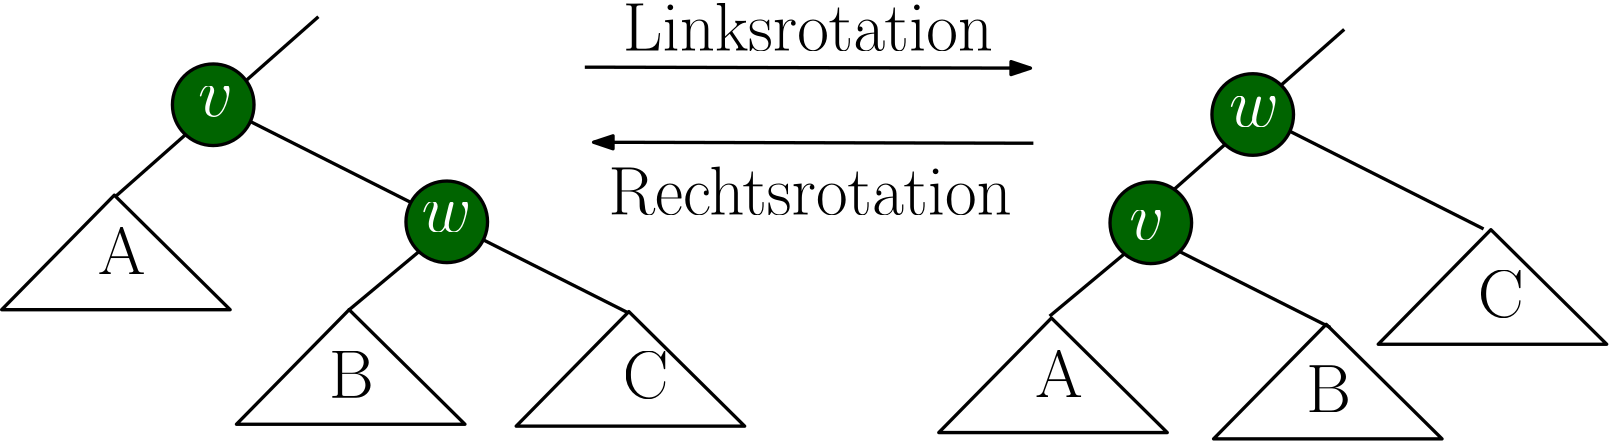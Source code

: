 <?xml version="1.0"?>
<!DOCTYPE ipe SYSTEM "ipe.dtd">
<ipe version="70218" creator="Ipe 7.2.25">
<info created="D:20220620084021" modified="D:20220620114339"/>
<ipestyle name="basic">
<symbol name="arrow/arc(spx)">
<path stroke="sym-stroke" fill="sym-stroke" pen="sym-pen">
0 0 m
-1 0.333 l
-1 -0.333 l
h
</path>
</symbol>
<symbol name="arrow/farc(spx)">
<path stroke="sym-stroke" fill="white" pen="sym-pen">
0 0 m
-1 0.333 l
-1 -0.333 l
h
</path>
</symbol>
<symbol name="arrow/ptarc(spx)">
<path stroke="sym-stroke" fill="sym-stroke" pen="sym-pen">
0 0 m
-1 0.333 l
-0.8 0 l
-1 -0.333 l
h
</path>
</symbol>
<symbol name="arrow/fptarc(spx)">
<path stroke="sym-stroke" fill="white" pen="sym-pen">
0 0 m
-1 0.333 l
-0.8 0 l
-1 -0.333 l
h
</path>
</symbol>
<symbol name="mark/circle(sx)" transformations="translations">
<path fill="sym-stroke">
0.6 0 0 0.6 0 0 e
0.4 0 0 0.4 0 0 e
</path>
</symbol>
<symbol name="mark/disk(sx)" transformations="translations">
<path fill="sym-stroke">
0.6 0 0 0.6 0 0 e
</path>
</symbol>
<symbol name="mark/fdisk(sfx)" transformations="translations">
<group>
<path fill="sym-fill">
0.5 0 0 0.5 0 0 e
</path>
<path fill="sym-stroke" fillrule="eofill">
0.6 0 0 0.6 0 0 e
0.4 0 0 0.4 0 0 e
</path>
</group>
</symbol>
<symbol name="mark/box(sx)" transformations="translations">
<path fill="sym-stroke" fillrule="eofill">
-0.6 -0.6 m
0.6 -0.6 l
0.6 0.6 l
-0.6 0.6 l
h
-0.4 -0.4 m
0.4 -0.4 l
0.4 0.4 l
-0.4 0.4 l
h
</path>
</symbol>
<symbol name="mark/square(sx)" transformations="translations">
<path fill="sym-stroke">
-0.6 -0.6 m
0.6 -0.6 l
0.6 0.6 l
-0.6 0.6 l
h
</path>
</symbol>
<symbol name="mark/fsquare(sfx)" transformations="translations">
<group>
<path fill="sym-fill">
-0.5 -0.5 m
0.5 -0.5 l
0.5 0.5 l
-0.5 0.5 l
h
</path>
<path fill="sym-stroke" fillrule="eofill">
-0.6 -0.6 m
0.6 -0.6 l
0.6 0.6 l
-0.6 0.6 l
h
-0.4 -0.4 m
0.4 -0.4 l
0.4 0.4 l
-0.4 0.4 l
h
</path>
</group>
</symbol>
<symbol name="mark/cross(sx)" transformations="translations">
<group>
<path fill="sym-stroke">
-0.43 -0.57 m
0.57 0.43 l
0.43 0.57 l
-0.57 -0.43 l
h
</path>
<path fill="sym-stroke">
-0.43 0.57 m
0.57 -0.43 l
0.43 -0.57 l
-0.57 0.43 l
h
</path>
</group>
</symbol>
<symbol name="arrow/fnormal(spx)">
<path stroke="sym-stroke" fill="white" pen="sym-pen">
0 0 m
-1 0.333 l
-1 -0.333 l
h
</path>
</symbol>
<symbol name="arrow/pointed(spx)">
<path stroke="sym-stroke" fill="sym-stroke" pen="sym-pen">
0 0 m
-1 0.333 l
-0.8 0 l
-1 -0.333 l
h
</path>
</symbol>
<symbol name="arrow/fpointed(spx)">
<path stroke="sym-stroke" fill="white" pen="sym-pen">
0 0 m
-1 0.333 l
-0.8 0 l
-1 -0.333 l
h
</path>
</symbol>
<symbol name="arrow/linear(spx)">
<path stroke="sym-stroke" pen="sym-pen">
-1 0.333 m
0 0 l
-1 -0.333 l
</path>
</symbol>
<symbol name="arrow/fdouble(spx)">
<path stroke="sym-stroke" fill="white" pen="sym-pen">
0 0 m
-1 0.333 l
-1 -0.333 l
h
-1 0 m
-2 0.333 l
-2 -0.333 l
h
</path>
</symbol>
<symbol name="arrow/double(spx)">
<path stroke="sym-stroke" fill="sym-stroke" pen="sym-pen">
0 0 m
-1 0.333 l
-1 -0.333 l
h
-1 0 m
-2 0.333 l
-2 -0.333 l
h
</path>
</symbol>
<symbol name="arrow/mid-normal(spx)">
<path stroke="sym-stroke" fill="sym-stroke" pen="sym-pen">
0.5 0 m
-0.5 0.333 l
-0.5 -0.333 l
h
</path>
</symbol>
<symbol name="arrow/mid-fnormal(spx)">
<path stroke="sym-stroke" fill="white" pen="sym-pen">
0.5 0 m
-0.5 0.333 l
-0.5 -0.333 l
h
</path>
</symbol>
<symbol name="arrow/mid-pointed(spx)">
<path stroke="sym-stroke" fill="sym-stroke" pen="sym-pen">
0.5 0 m
-0.5 0.333 l
-0.3 0 l
-0.5 -0.333 l
h
</path>
</symbol>
<symbol name="arrow/mid-fpointed(spx)">
<path stroke="sym-stroke" fill="white" pen="sym-pen">
0.5 0 m
-0.5 0.333 l
-0.3 0 l
-0.5 -0.333 l
h
</path>
</symbol>
<symbol name="arrow/mid-double(spx)">
<path stroke="sym-stroke" fill="sym-stroke" pen="sym-pen">
1 0 m
0 0.333 l
0 -0.333 l
h
0 0 m
-1 0.333 l
-1 -0.333 l
h
</path>
</symbol>
<symbol name="arrow/mid-fdouble(spx)">
<path stroke="sym-stroke" fill="white" pen="sym-pen">
1 0 m
0 0.333 l
0 -0.333 l
h
0 0 m
-1 0.333 l
-1 -0.333 l
h
</path>
</symbol>
<anglesize name="22.5 deg" value="22.5"/>
<anglesize name="30 deg" value="30"/>
<anglesize name="45 deg" value="45"/>
<anglesize name="60 deg" value="60"/>
<anglesize name="90 deg" value="90"/>
<arrowsize name="large" value="10"/>
<arrowsize name="small" value="5"/>
<arrowsize name="tiny" value="3"/>
<color name="blue" value="0 0 1"/>
<color name="brown" value="0.647 0.165 0.165"/>
<color name="darkblue" value="0 0 0.545"/>
<color name="darkcyan" value="0 0.545 0.545"/>
<color name="darkgray" value="0.663"/>
<color name="darkgreen" value="0 0.392 0"/>
<color name="darkmagenta" value="0.545 0 0.545"/>
<color name="darkorange" value="1 0.549 0"/>
<color name="darkred" value="0.545 0 0"/>
<color name="gold" value="1 0.843 0"/>
<color name="gray" value="0.745"/>
<color name="green" value="0 1 0"/>
<color name="lightblue" value="0.678 0.847 0.902"/>
<color name="lightcyan" value="0.878 1 1"/>
<color name="lightgray" value="0.827"/>
<color name="lightgreen" value="0.565 0.933 0.565"/>
<color name="lightyellow" value="1 1 0.878"/>
<color name="navy" value="0 0 0.502"/>
<color name="orange" value="1 0.647 0"/>
<color name="pink" value="1 0.753 0.796"/>
<color name="purple" value="0.627 0.125 0.941"/>
<color name="red" value="1 0 0"/>
<color name="seagreen" value="0.18 0.545 0.341"/>
<color name="turquoise" value="0.251 0.878 0.816"/>
<color name="violet" value="0.933 0.51 0.933"/>
<color name="yellow" value="1 1 0"/>
<dashstyle name="dash dot dotted" value="[4 2 1 2 1 2] 0"/>
<dashstyle name="dash dotted" value="[4 2 1 2] 0"/>
<dashstyle name="dashed" value="[4] 0"/>
<dashstyle name="dotted" value="[1 3] 0"/>
<gridsize name="10 pts (~3.5 mm)" value="10"/>
<gridsize name="14 pts (~5 mm)" value="14"/>
<gridsize name="16 pts (~6 mm)" value="16"/>
<gridsize name="20 pts (~7 mm)" value="20"/>
<gridsize name="28 pts (~10 mm)" value="28"/>
<gridsize name="32 pts (~12 mm)" value="32"/>
<gridsize name="4 pts" value="4"/>
<gridsize name="56 pts (~20 mm)" value="56"/>
<gridsize name="8 pts (~3 mm)" value="8"/>
<opacity name="10%" value="0.1"/>
<opacity name="30%" value="0.3"/>
<opacity name="50%" value="0.5"/>
<opacity name="75%" value="0.75"/>
<pen name="fat" value="1.2"/>
<pen name="heavier" value="0.8"/>
<pen name="ultrafat" value="2"/>
<symbolsize name="large" value="5"/>
<symbolsize name="small" value="2"/>
<symbolsize name="tiny" value="1.1"/>
<textsize name="Huge" value="\Huge"/>
<textsize name="LARGE" value="\LARGE"/>
<textsize name="Large" value="\Large"/>
<textsize name="footnote" value="\footnotesize"/>
<textsize name="huge" value="\huge"/>
<textsize name="large" value="\large"/>
<textsize name="script" value="\scriptsize"/>
<textsize name="small" value="\small"/>
<textsize name="tiny" value="\tiny"/>
<textstyle name="center" begin="\begin{center}" end="\end{center}"/>
<textstyle name="item" begin="\begin{itemize}\item{}" end="\end{itemize}"/>
<textstyle name="itemize" begin="\begin{itemize}" end="\end{itemize}"/>
<tiling name="falling" angle="-60" step="4" width="1"/>
<tiling name="rising" angle="30" step="4" width="1"/>
</ipestyle>
<page>
<layer name="beta"/>
<layer name="alpha"/>
<view layers="beta alpha" active="beta"/>
<path layer="beta" matrix="0.649004 0 0 0.649004 -38.5369 303.344" stroke="black" pen="fat">
256.5 762.495 m
202.438 714.751 l
</path>
<path matrix="0.649004 0 0 0.649004 330.772 298.78" stroke="black" pen="fat">
256.5 762.495 m
202.438 714.751 l
</path>
<path matrix="0.649004 0 0 0.649004 -76.4508 269.643" stroke="0" pen="fat">
259.308 765.303 m
384.635 702.113 l
</path>
<path matrix="0.649004 0 0 0.649004 -76.4508 269.643" stroke="black" pen="fat">
256.5 762.495 m
202.438 714.751 l
</path>
<path matrix="0.649004 0 0 0.649004 -76.4508 269.643" stroke="black" pen="fat">
388.496 698.954 m
331.626 651.561 l
</path>
<path matrix="0.649004 0 0 0.649004 -76.4508 269.643" stroke="black" pen="fat">
388.496 699.656 m
486.792 650.157 l
</path>
<path matrix="0.649004 0 0 0.649004 -3.37718 268.083" stroke="black" fill="darkgreen" pen="fat">
22.6274 0 0 22.6274 144 768 e
</path>
<path matrix="0.649004 0 0 0.649004 80.6941 225.934" stroke="black" fill="darkgreen" pen="fat">
22.6274 0 0 22.6274 144 768 e
</path>
<text matrix="0.649004 0 0 0.649004 44.3694 440.747" transformations="translations" pos="62.016 495.693" stroke="white" type="label" width="12.623" height="10.672" depth="0" valign="baseline" size="Huge">$v$</text>
<text matrix="0.649004 0 0 0.649004 124.844 399.053" transformations="translations" pos="62.016 495.693" stroke="white" type="label" width="18.016" height="10.672" depth="0" valign="baseline" size="Huge">$w$</text>
<path matrix="0.649004 0 0 0.649004 -70.2993 277.161" stroke="black" pen="fat">
192.257 703.868 m
129.769 640.328 l
256.5 640.328 l
h
</path>
<path matrix="0.649004 0 0 0.649004 14.2279 235.923" stroke="black" pen="fat">
192.257 703.868 m
129.769 640.328 l
256.5 640.328 l
h
</path>
<path matrix="0.649004 0 0 0.649004 114.931 235.239" stroke="black" pen="fat">
192.257 703.868 m
129.769 640.328 l
256.5 640.328 l
h
</path>
<text matrix="0.649004 0 0 0.649004 -74.856 265.77" transformations="translations" pos="190.151 677.539" stroke="black" type="label" width="17.185" height="16.934" depth="0" valign="baseline" size="Huge">A</text>
<text matrix="0.649004 0 0 0.649004 8.30387 221.342" transformations="translations" pos="190.151 677.539" stroke="black" type="label" width="16.219" height="16.934" depth="0" valign="baseline" size="Huge">B</text>
<text matrix="0.649004 0 0 0.649004 114.019 221.114" transformations="translations" pos="190.151 677.539" stroke="black" type="label" width="16.548" height="16.934" depth="0" valign="baseline" size="Huge">C</text>
<path matrix="0.649004 0 0 0.649004 297.773 266.132" stroke="0" pen="fat">
259.308 765.303 m
384.635 702.113 l
</path>
<path matrix="0.649004 0 0 0.649004 297.773 266.132" stroke="black" pen="fat">
256.5 762.495 m
202.438 714.751 l
</path>
<path matrix="0.649004 0 0 0.649004 175.957 267.537" stroke="black" pen="fat">
388.496 698.954 m
331.626 651.561 l
</path>
<path matrix="0.649004 0 0 0.649004 176.308 264.377" stroke="black" pen="fat">
388.496 699.656 m
486.792 650.157 l
</path>
<path matrix="0.649004 0 0 0.649004 370.847 264.572" stroke="black" fill="darkgreen" pen="fat">
22.6274 0 0 22.6274 144 768 e
</path>
<path matrix="0.649004 0 0 0.649004 334.155 225.583" stroke="black" fill="darkgreen" pen="fat">
22.6274 0 0 22.6274 144 768 e
</path>
<text matrix="0.649004 0 0 0.649004 379.626 396.163" transformations="translations" pos="62.016 495.693" stroke="white" type="label" width="12.623" height="10.672" depth="0" valign="baseline" size="Huge" style="math">v</text>
<text matrix="0.649004 0 0 0.649004 415.517 436.967" transformations="translations" pos="62.016 495.693" stroke="white" type="label" width="18.016" height="10.672" depth="0" valign="baseline" size="Huge" style="math">w</text>
<path matrix="0.649004 0 0 0.649004 267.064 232.928" stroke="black" pen="fat">
192.257 703.868 m
129.769 640.328 l
256.5 640.328 l
h
</path>
<path matrix="0.649004 0 0 0.649004 365.984 230.657" stroke="black" pen="fat">
192.257 703.868 m
129.769 640.328 l
256.5 640.328 l
h
</path>
<path matrix="0.649004 0 0 0.649004 425.263 264.727" stroke="black" pen="fat">
192.257 703.868 m
129.769 640.328 l
256.5 640.328 l
h
</path>
<text matrix="0.649004 0 0 0.649004 262.507 221.537" transformations="translations" pos="190.151 677.539" stroke="black" type="label" width="17.185" height="16.934" depth="0" valign="baseline" size="Huge">A</text>
<text matrix="0.649004 0 0 0.649004 360.06 216.076" transformations="translations" pos="190.151 677.539" stroke="black" type="label" width="16.219" height="16.934" depth="0" valign="baseline" size="Huge">B</text>
<text matrix="0.649004 0 0 0.649004 421.893 250.251" transformations="translations" pos="190.151 677.539" stroke="black" type="label" width="16.548" height="16.934" depth="0" valign="baseline" size="Huge">C</text>
<path matrix="1 0 0 1 -0.702108 42.4776" stroke="black" pen="fat" arrow="normal/normal">
224.554 737.57 m
384.986 737.219 l
</path>
<path matrix="1 0 0 1 3.15949 31.5949" stroke="black" pen="fat" arrow="normal/normal">
382.177 721.07 m
223.852 721.421 l
</path>
<text matrix="1 0 0 1 -15.0953 -21.0632" transformations="translations" pos="252.638 807.078" stroke="black" type="label" width="133.337" height="17.213" depth="0" valign="baseline" size="Huge">Linksrotation</text>
<text matrix="1 0 0 1 -62.8387 -11.9358" transformations="translations" pos="295.116 738.974" stroke="black" type="label" width="145.353" height="17.213" depth="0" valign="baseline" size="Huge">Rechtsrotation</text>
</page>
</ipe>
